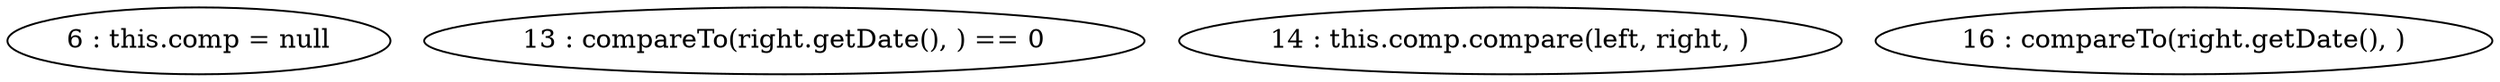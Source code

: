 digraph G {
"6 : this.comp = null"
"13 : compareTo(right.getDate(), ) == 0"
"14 : this.comp.compare(left, right, )"
"16 : compareTo(right.getDate(), )"
}
